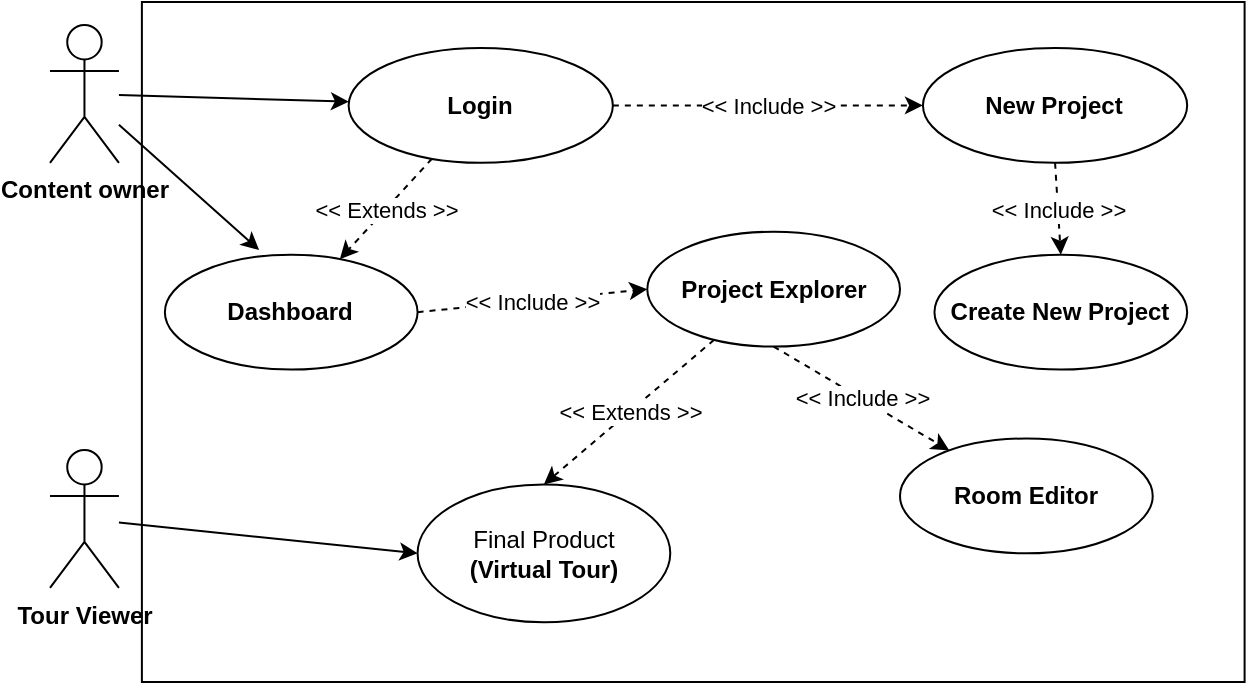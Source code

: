 <mxfile version="14.5.3" type="onedrive"><diagram id="Z8_FuMkadmrYp2-toFZC" name="Page-1"><mxGraphModel dx="1038" dy="575" grid="1" gridSize="10" guides="1" tooltips="1" connect="1" arrows="1" fold="1" page="1" pageScale="1" pageWidth="850" pageHeight="1100" math="0" shadow="0"><root><mxCell id="0"/><mxCell id="1" parent="0"/><mxCell id="2JUFSx36Yf1ADJwHTT1x-39" value="" style="group" vertex="1" connectable="0" parent="1"><mxGeometry x="40" y="30" width="597.3" height="340" as="geometry"/></mxCell><mxCell id="2JUFSx36Yf1ADJwHTT1x-1" value="" style="rounded=0;whiteSpace=wrap;html=1;" vertex="1" parent="2JUFSx36Yf1ADJwHTT1x-39"><mxGeometry x="45.946" width="551.354" height="340" as="geometry"/></mxCell><mxCell id="2JUFSx36Yf1ADJwHTT1x-2" value="&lt;b&gt;Content owner&lt;/b&gt;" style="shape=umlActor;verticalLabelPosition=bottom;verticalAlign=top;html=1;outlineConnect=0;" vertex="1" parent="2JUFSx36Yf1ADJwHTT1x-39"><mxGeometry y="11.486" width="34.46" height="68.919" as="geometry"/></mxCell><mxCell id="2JUFSx36Yf1ADJwHTT1x-3" value="&lt;b&gt;Dashboard&lt;/b&gt;" style="ellipse;whiteSpace=wrap;html=1;" vertex="1" parent="2JUFSx36Yf1ADJwHTT1x-39"><mxGeometry x="57.433" y="126.351" width="126.352" height="57.432" as="geometry"/></mxCell><mxCell id="2JUFSx36Yf1ADJwHTT1x-5" value="&lt;b&gt;New Project&lt;/b&gt;" style="ellipse;whiteSpace=wrap;html=1;" vertex="1" parent="2JUFSx36Yf1ADJwHTT1x-39"><mxGeometry x="436.488" y="22.973" width="132.095" height="57.432" as="geometry"/></mxCell><mxCell id="2JUFSx36Yf1ADJwHTT1x-7" value="&lt;b&gt;Login&lt;/b&gt;" style="ellipse;whiteSpace=wrap;html=1;" vertex="1" parent="2JUFSx36Yf1ADJwHTT1x-39"><mxGeometry x="149.325" y="22.973" width="132.095" height="57.432" as="geometry"/></mxCell><mxCell id="2JUFSx36Yf1ADJwHTT1x-8" value="" style="endArrow=classic;html=1;" edge="1" parent="2JUFSx36Yf1ADJwHTT1x-39" source="2JUFSx36Yf1ADJwHTT1x-2" target="2JUFSx36Yf1ADJwHTT1x-7"><mxGeometry width="50" height="50" relative="1" as="geometry"><mxPoint x="229.731" y="333.108" as="sourcePoint"/><mxPoint x="287.163" y="275.676" as="targetPoint"/></mxGeometry></mxCell><mxCell id="2JUFSx36Yf1ADJwHTT1x-9" value="" style="endArrow=classic;html=1;dashed=1;" edge="1" parent="2JUFSx36Yf1ADJwHTT1x-39" source="2JUFSx36Yf1ADJwHTT1x-7" target="2JUFSx36Yf1ADJwHTT1x-3"><mxGeometry relative="1" as="geometry"><mxPoint x="160.812" y="310.135" as="sourcePoint"/><mxPoint x="344.596" y="310.135" as="targetPoint"/></mxGeometry></mxCell><mxCell id="2JUFSx36Yf1ADJwHTT1x-10" value="&amp;lt;&amp;lt; Extends &amp;gt;&amp;gt;" style="edgeLabel;resizable=0;html=1;align=center;verticalAlign=middle;" connectable="0" vertex="1" parent="2JUFSx36Yf1ADJwHTT1x-9"><mxGeometry relative="1" as="geometry"/></mxCell><mxCell id="2JUFSx36Yf1ADJwHTT1x-13" value="" style="endArrow=classic;html=1;dashed=1;entryX=0;entryY=0.5;entryDx=0;entryDy=0;" edge="1" parent="2JUFSx36Yf1ADJwHTT1x-39" source="2JUFSx36Yf1ADJwHTT1x-7" target="2JUFSx36Yf1ADJwHTT1x-5"><mxGeometry relative="1" as="geometry"><mxPoint x="218.244" y="172.297" as="sourcePoint"/><mxPoint x="384.799" y="172.297" as="targetPoint"/></mxGeometry></mxCell><mxCell id="2JUFSx36Yf1ADJwHTT1x-14" value="&amp;lt;&amp;lt; Include &amp;gt;&amp;gt;" style="edgeLabel;resizable=0;html=1;align=center;verticalAlign=middle;" connectable="0" vertex="1" parent="2JUFSx36Yf1ADJwHTT1x-13"><mxGeometry relative="1" as="geometry"/></mxCell><mxCell id="2JUFSx36Yf1ADJwHTT1x-15" value="&lt;b&gt;Project Explorer&lt;/b&gt;" style="ellipse;whiteSpace=wrap;html=1;" vertex="1" parent="2JUFSx36Yf1ADJwHTT1x-39"><mxGeometry x="298.65" y="114.865" width="126.352" height="57.432" as="geometry"/></mxCell><mxCell id="2JUFSx36Yf1ADJwHTT1x-17" value="" style="endArrow=classic;html=1;dashed=1;entryX=0;entryY=0.5;entryDx=0;entryDy=0;exitX=1;exitY=0.5;exitDx=0;exitDy=0;" edge="1" parent="2JUFSx36Yf1ADJwHTT1x-39" source="2JUFSx36Yf1ADJwHTT1x-3" target="2JUFSx36Yf1ADJwHTT1x-15"><mxGeometry relative="1" as="geometry"><mxPoint x="292.907" y="63.176" as="sourcePoint"/><mxPoint x="447.975" y="63.176" as="targetPoint"/></mxGeometry></mxCell><mxCell id="2JUFSx36Yf1ADJwHTT1x-18" value="&amp;lt;&amp;lt; Include &amp;gt;&amp;gt;" style="edgeLabel;resizable=0;html=1;align=center;verticalAlign=middle;" connectable="0" vertex="1" parent="2JUFSx36Yf1ADJwHTT1x-17"><mxGeometry relative="1" as="geometry"/></mxCell><mxCell id="2JUFSx36Yf1ADJwHTT1x-19" value="&lt;b&gt;Room Editor&lt;/b&gt;" style="ellipse;whiteSpace=wrap;html=1;" vertex="1" parent="2JUFSx36Yf1ADJwHTT1x-39"><mxGeometry x="425.002" y="218.243" width="126.352" height="57.432" as="geometry"/></mxCell><mxCell id="2JUFSx36Yf1ADJwHTT1x-20" value="" style="endArrow=classic;html=1;dashed=1;exitX=0.5;exitY=1;exitDx=0;exitDy=0;" edge="1" parent="2JUFSx36Yf1ADJwHTT1x-39" source="2JUFSx36Yf1ADJwHTT1x-15" target="2JUFSx36Yf1ADJwHTT1x-19"><mxGeometry relative="1" as="geometry"><mxPoint x="290.035" y="166.554" as="sourcePoint"/><mxPoint x="450.847" y="132.095" as="targetPoint"/></mxGeometry></mxCell><mxCell id="2JUFSx36Yf1ADJwHTT1x-21" value="&amp;lt;&amp;lt; Include &amp;gt;&amp;gt;" style="edgeLabel;resizable=0;html=1;align=center;verticalAlign=middle;" connectable="0" vertex="1" parent="2JUFSx36Yf1ADJwHTT1x-20"><mxGeometry relative="1" as="geometry"/></mxCell><mxCell id="2JUFSx36Yf1ADJwHTT1x-22" value="&lt;b&gt;Create New Project&lt;/b&gt;" style="ellipse;whiteSpace=wrap;html=1;" vertex="1" parent="2JUFSx36Yf1ADJwHTT1x-39"><mxGeometry x="442.232" y="126.351" width="126.352" height="57.432" as="geometry"/></mxCell><mxCell id="2JUFSx36Yf1ADJwHTT1x-23" value="" style="endArrow=classic;html=1;dashed=1;entryX=0.5;entryY=0;entryDx=0;entryDy=0;exitX=0.5;exitY=1;exitDx=0;exitDy=0;" edge="1" parent="2JUFSx36Yf1ADJwHTT1x-39" source="2JUFSx36Yf1ADJwHTT1x-5" target="2JUFSx36Yf1ADJwHTT1x-22"><mxGeometry relative="1" as="geometry"><mxPoint x="292.907" y="63.176" as="sourcePoint"/><mxPoint x="447.975" y="63.176" as="targetPoint"/></mxGeometry></mxCell><mxCell id="2JUFSx36Yf1ADJwHTT1x-24" value="&amp;lt;&amp;lt; Include &amp;gt;&amp;gt;" style="edgeLabel;resizable=0;html=1;align=center;verticalAlign=middle;" connectable="0" vertex="1" parent="2JUFSx36Yf1ADJwHTT1x-23"><mxGeometry relative="1" as="geometry"/></mxCell><mxCell id="2JUFSx36Yf1ADJwHTT1x-25" value="&lt;div&gt;Final Product&lt;/div&gt;&lt;div&gt;&lt;b&gt;(Virtual Tour)&lt;/b&gt;&lt;/div&gt;" style="ellipse;whiteSpace=wrap;html=1;" vertex="1" parent="2JUFSx36Yf1ADJwHTT1x-39"><mxGeometry x="183.785" y="241.216" width="126.352" height="68.919" as="geometry"/></mxCell><mxCell id="2JUFSx36Yf1ADJwHTT1x-26" value="" style="endArrow=classic;html=1;dashed=1;entryX=0.5;entryY=0;entryDx=0;entryDy=0;" edge="1" parent="2JUFSx36Yf1ADJwHTT1x-39" source="2JUFSx36Yf1ADJwHTT1x-15" target="2JUFSx36Yf1ADJwHTT1x-25"><mxGeometry relative="1" as="geometry"><mxPoint x="356.083" y="195.27" as="sourcePoint"/><mxPoint x="454.272" y="238.473" as="targetPoint"/></mxGeometry></mxCell><mxCell id="2JUFSx36Yf1ADJwHTT1x-27" value="&amp;lt;&amp;lt; Extends &amp;gt;&amp;gt;" style="edgeLabel;resizable=0;html=1;align=center;verticalAlign=middle;" connectable="0" vertex="1" parent="2JUFSx36Yf1ADJwHTT1x-26"><mxGeometry relative="1" as="geometry"/></mxCell><mxCell id="2JUFSx36Yf1ADJwHTT1x-28" value="&lt;b&gt;Tour Viewer&lt;/b&gt;" style="shape=umlActor;verticalLabelPosition=bottom;verticalAlign=top;html=1;outlineConnect=0;" vertex="1" parent="2JUFSx36Yf1ADJwHTT1x-39"><mxGeometry y="223.986" width="34.46" height="68.919" as="geometry"/></mxCell><mxCell id="2JUFSx36Yf1ADJwHTT1x-33" value="" style="endArrow=classic;html=1;entryX=0.373;entryY=-0.04;entryDx=0;entryDy=0;entryPerimeter=0;" edge="1" parent="2JUFSx36Yf1ADJwHTT1x-39" source="2JUFSx36Yf1ADJwHTT1x-2" target="2JUFSx36Yf1ADJwHTT1x-3"><mxGeometry width="50" height="50" relative="1" as="geometry"><mxPoint x="45.946" y="57.931" as="sourcePoint"/><mxPoint x="160.959" y="61.26" as="targetPoint"/></mxGeometry></mxCell><mxCell id="2JUFSx36Yf1ADJwHTT1x-38" value="" style="endArrow=classic;html=1;entryX=0;entryY=0.5;entryDx=0;entryDy=0;" edge="1" parent="2JUFSx36Yf1ADJwHTT1x-39" source="2JUFSx36Yf1ADJwHTT1x-28" target="2JUFSx36Yf1ADJwHTT1x-25"><mxGeometry width="50" height="50" relative="1" as="geometry"><mxPoint x="229.731" y="333.108" as="sourcePoint"/><mxPoint x="287.163" y="275.676" as="targetPoint"/></mxGeometry></mxCell></root></mxGraphModel></diagram></mxfile>